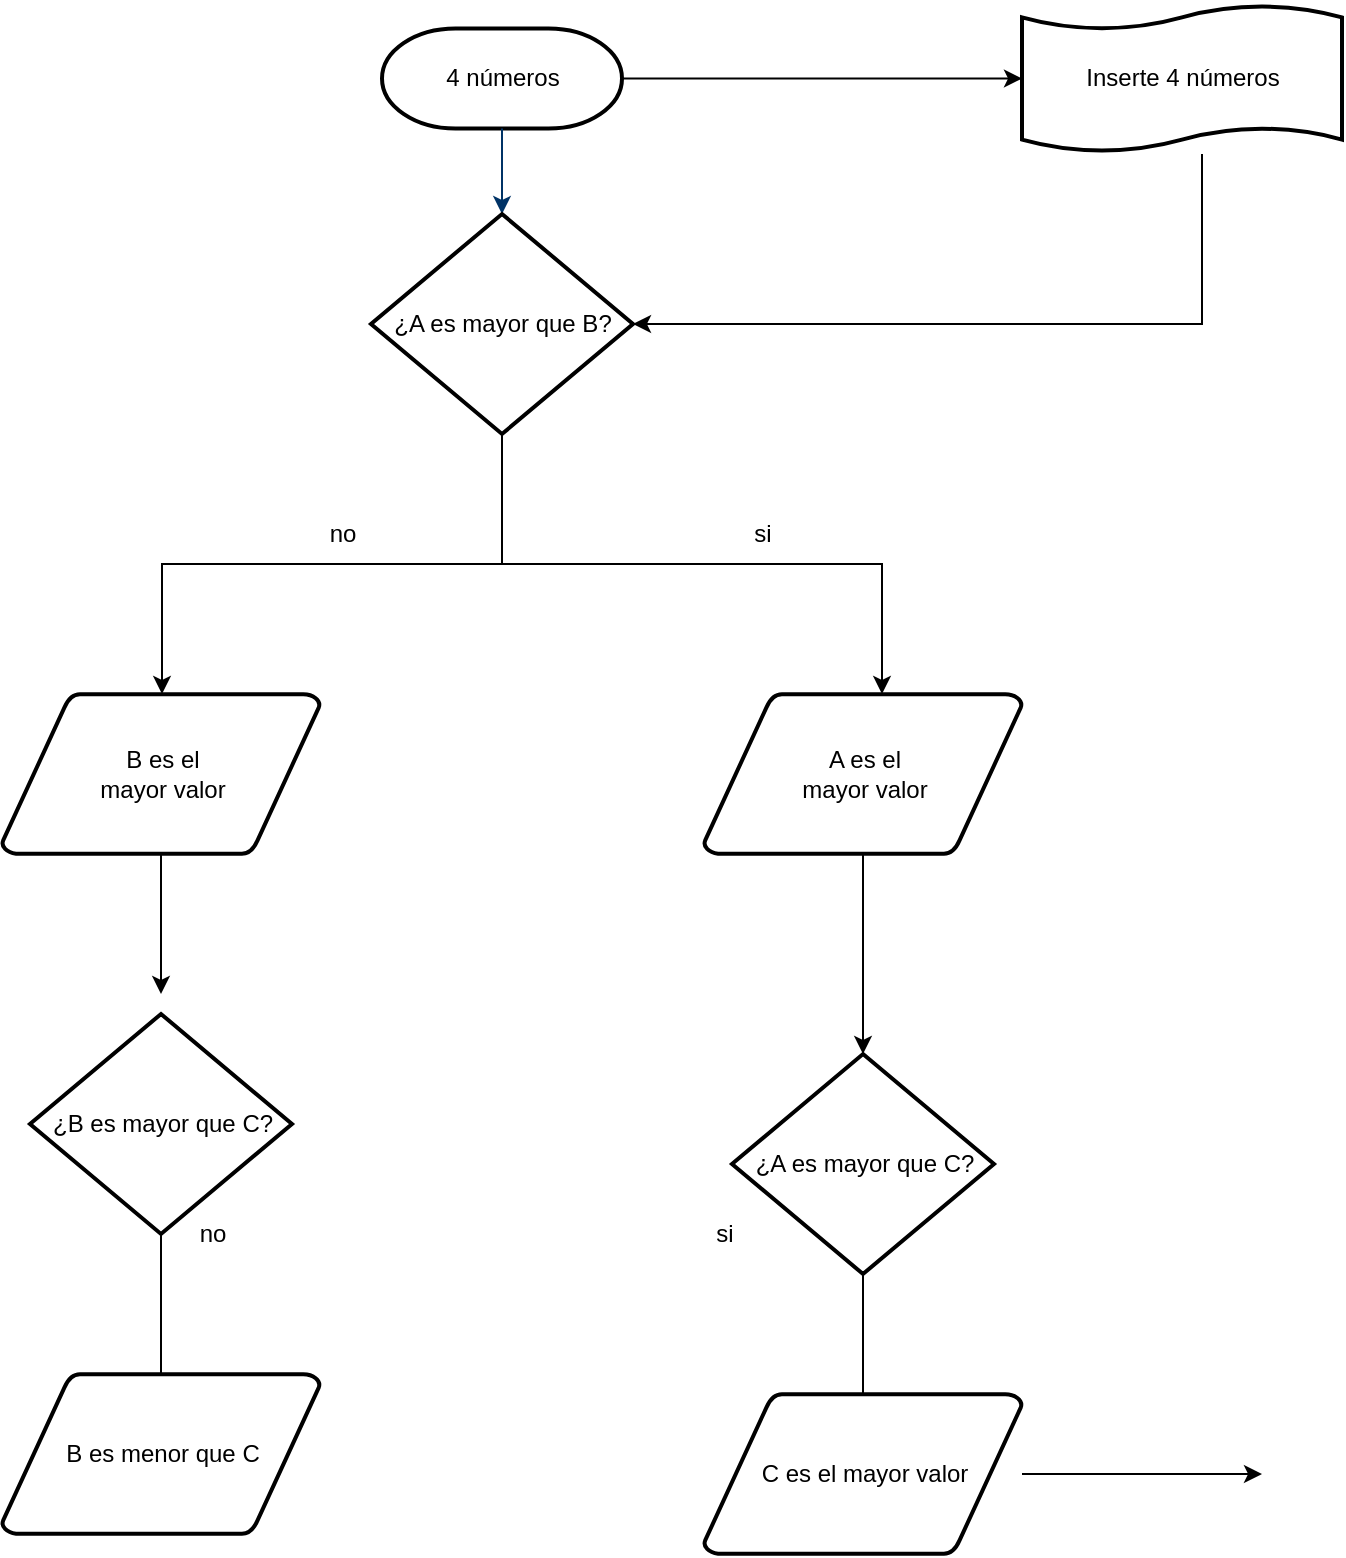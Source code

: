 <mxfile version="14.8.6" type="github">
  <diagram id="6a731a19-8d31-9384-78a2-239565b7b9f0" name="Page-1">
    <mxGraphModel dx="1102" dy="582" grid="1" gridSize="10" guides="1" tooltips="1" connect="1" arrows="1" fold="1" page="1" pageScale="1" pageWidth="1169" pageHeight="827" background="none" math="0" shadow="0">
      <root>
        <mxCell id="0" />
        <mxCell id="1" parent="0" />
        <mxCell id="Qji0fQT8KlFjXD-Nhhgz-63" style="edgeStyle=orthogonalEdgeStyle;rounded=0;orthogonalLoop=1;jettySize=auto;html=1;entryX=0;entryY=0.5;entryDx=0;entryDy=0;entryPerimeter=0;" parent="1" source="2" target="Qji0fQT8KlFjXD-Nhhgz-61" edge="1">
          <mxGeometry relative="1" as="geometry">
            <mxPoint x="540" y="75" as="targetPoint" />
            <Array as="points" />
          </mxGeometry>
        </mxCell>
        <mxCell id="2" value="4 números" style="shape=mxgraph.flowchart.terminator;strokeWidth=2;gradientColor=none;gradientDirection=north;fontStyle=0;html=1;" parent="1" vertex="1">
          <mxGeometry x="430" y="17.25" width="120" height="50" as="geometry" />
        </mxCell>
        <mxCell id="OtSviozJsyXXDsPEmVLP-17" style="edgeStyle=orthogonalEdgeStyle;rounded=0;orthogonalLoop=1;jettySize=auto;html=1;" edge="1" parent="1" source="5">
          <mxGeometry relative="1" as="geometry">
            <mxPoint x="670.5" y="530" as="targetPoint" />
          </mxGeometry>
        </mxCell>
        <mxCell id="5" value="A es el&lt;br&gt;mayor valor" style="shape=mxgraph.flowchart.data;strokeWidth=2;gradientColor=none;gradientDirection=north;fontStyle=0;html=1;" parent="1" vertex="1">
          <mxGeometry x="591" y="350" width="159" height="80" as="geometry" />
        </mxCell>
        <mxCell id="7" style="fontStyle=1;strokeColor=#003366;strokeWidth=1;html=1;entryX=0.5;entryY=0;entryDx=0;entryDy=0;entryPerimeter=0;" parent="1" source="2" target="Qji0fQT8KlFjXD-Nhhgz-118" edge="1">
          <mxGeometry relative="1" as="geometry">
            <mxPoint x="320" y="130" as="targetPoint" />
          </mxGeometry>
        </mxCell>
        <mxCell id="17" value="" style="edgeStyle=elbowEdgeStyle;elbow=horizontal;fontStyle=1;strokeColor=#003366;strokeWidth=1;html=1;" parent="1" edge="1">
          <mxGeometry width="100" height="100" as="geometry">
            <mxPoint x="320" y="590" as="sourcePoint" />
            <mxPoint x="320" y="590" as="targetPoint" />
          </mxGeometry>
        </mxCell>
        <mxCell id="Rel6BRhe7knYYNxnZ5wF-57" style="edgeStyle=orthogonalEdgeStyle;rounded=0;orthogonalLoop=1;jettySize=auto;html=1;entryX=1;entryY=0.5;entryDx=0;entryDy=0;entryPerimeter=0;" parent="1" source="Qji0fQT8KlFjXD-Nhhgz-61" target="Qji0fQT8KlFjXD-Nhhgz-118" edge="1">
          <mxGeometry relative="1" as="geometry">
            <mxPoint x="400" y="180" as="targetPoint" />
            <Array as="points">
              <mxPoint x="840" y="165" />
            </Array>
          </mxGeometry>
        </mxCell>
        <mxCell id="Qji0fQT8KlFjXD-Nhhgz-61" value="Inserte 4 números" style="shape=mxgraph.flowchart.paper_tape;strokeWidth=2;gradientColor=none;gradientDirection=north;fontStyle=0;html=1;" parent="1" vertex="1">
          <mxGeometry x="750" y="4.5" width="160" height="75.5" as="geometry" />
        </mxCell>
        <mxCell id="Rel6BRhe7knYYNxnZ5wF-60" style="edgeStyle=orthogonalEdgeStyle;rounded=0;orthogonalLoop=1;jettySize=auto;html=1;exitX=0.5;exitY=1;exitDx=0;exitDy=0;exitPerimeter=0;" parent="1" source="Qji0fQT8KlFjXD-Nhhgz-118" edge="1">
          <mxGeometry relative="1" as="geometry">
            <mxPoint x="320" y="350" as="targetPoint" />
            <mxPoint x="316" y="285" as="sourcePoint" />
            <Array as="points">
              <mxPoint x="490" y="285" />
              <mxPoint x="320" y="285" />
            </Array>
          </mxGeometry>
        </mxCell>
        <mxCell id="Rel6BRhe7knYYNxnZ5wF-61" style="edgeStyle=orthogonalEdgeStyle;rounded=0;orthogonalLoop=1;jettySize=auto;html=1;" parent="1" source="Qji0fQT8KlFjXD-Nhhgz-118" edge="1">
          <mxGeometry relative="1" as="geometry">
            <mxPoint x="680" y="350" as="targetPoint" />
            <Array as="points">
              <mxPoint x="490" y="285" />
              <mxPoint x="680" y="285" />
              <mxPoint x="680" y="350" />
            </Array>
          </mxGeometry>
        </mxCell>
        <mxCell id="Qji0fQT8KlFjXD-Nhhgz-118" value="¿A es mayor que B?" style="shape=mxgraph.flowchart.decision;strokeWidth=2;gradientColor=none;gradientDirection=north;fontStyle=0;html=1;" parent="1" vertex="1">
          <mxGeometry x="424.5" y="110" width="131" height="110" as="geometry" />
        </mxCell>
        <mxCell id="Rel6BRhe7knYYNxnZ5wF-62" value="no" style="text;html=1;align=center;verticalAlign=middle;resizable=0;points=[];autosize=1;strokeColor=none;" parent="1" vertex="1">
          <mxGeometry x="394.5" y="260" width="30" height="20" as="geometry" />
        </mxCell>
        <mxCell id="Rel6BRhe7knYYNxnZ5wF-63" value="si" style="text;html=1;align=center;verticalAlign=middle;resizable=0;points=[];autosize=1;strokeColor=none;" parent="1" vertex="1">
          <mxGeometry x="610" y="260" width="20" height="20" as="geometry" />
        </mxCell>
        <mxCell id="OtSviozJsyXXDsPEmVLP-20" style="edgeStyle=orthogonalEdgeStyle;rounded=0;orthogonalLoop=1;jettySize=auto;html=1;" edge="1" parent="1" source="Rel6BRhe7knYYNxnZ5wF-64">
          <mxGeometry relative="1" as="geometry">
            <mxPoint x="319.5" y="500" as="targetPoint" />
          </mxGeometry>
        </mxCell>
        <mxCell id="Rel6BRhe7knYYNxnZ5wF-64" value="B es el&lt;br&gt;mayor valor" style="shape=mxgraph.flowchart.data;strokeWidth=2;gradientColor=none;gradientDirection=north;fontStyle=0;html=1;" parent="1" vertex="1">
          <mxGeometry x="240" y="350" width="159" height="80" as="geometry" />
        </mxCell>
        <mxCell id="OtSviozJsyXXDsPEmVLP-31" style="edgeStyle=orthogonalEdgeStyle;rounded=0;orthogonalLoop=1;jettySize=auto;html=1;" edge="1" parent="1" source="OtSviozJsyXXDsPEmVLP-18">
          <mxGeometry relative="1" as="geometry">
            <mxPoint x="670.5" y="740" as="targetPoint" />
          </mxGeometry>
        </mxCell>
        <mxCell id="OtSviozJsyXXDsPEmVLP-18" value="¿A es mayor que C?" style="shape=mxgraph.flowchart.decision;strokeWidth=2;gradientColor=none;gradientDirection=north;fontStyle=0;html=1;" vertex="1" parent="1">
          <mxGeometry x="605" y="530" width="131" height="110" as="geometry" />
        </mxCell>
        <mxCell id="OtSviozJsyXXDsPEmVLP-30" style="edgeStyle=orthogonalEdgeStyle;rounded=0;orthogonalLoop=1;jettySize=auto;html=1;" edge="1" parent="1" source="OtSviozJsyXXDsPEmVLP-19">
          <mxGeometry relative="1" as="geometry">
            <mxPoint x="319.5" y="710" as="targetPoint" />
          </mxGeometry>
        </mxCell>
        <mxCell id="OtSviozJsyXXDsPEmVLP-19" value="¿B es mayor que C?" style="shape=mxgraph.flowchart.decision;strokeWidth=2;gradientColor=none;gradientDirection=north;fontStyle=0;html=1;" vertex="1" parent="1">
          <mxGeometry x="254" y="510" width="131" height="110" as="geometry" />
        </mxCell>
        <mxCell id="OtSviozJsyXXDsPEmVLP-24" value="si" style="text;html=1;align=center;verticalAlign=middle;resizable=0;points=[];autosize=1;strokeColor=none;" vertex="1" parent="1">
          <mxGeometry x="591" y="610" width="20" height="20" as="geometry" />
        </mxCell>
        <mxCell id="OtSviozJsyXXDsPEmVLP-35" style="edgeStyle=orthogonalEdgeStyle;rounded=0;orthogonalLoop=1;jettySize=auto;html=1;" edge="1" parent="1" source="OtSviozJsyXXDsPEmVLP-32">
          <mxGeometry relative="1" as="geometry">
            <mxPoint x="870" y="740" as="targetPoint" />
          </mxGeometry>
        </mxCell>
        <mxCell id="OtSviozJsyXXDsPEmVLP-32" value="C es el mayor valor" style="shape=mxgraph.flowchart.data;strokeWidth=2;gradientColor=none;gradientDirection=north;fontStyle=0;html=1;" vertex="1" parent="1">
          <mxGeometry x="591" y="700" width="159" height="80" as="geometry" />
        </mxCell>
        <mxCell id="OtSviozJsyXXDsPEmVLP-33" value="B es menor que C" style="shape=mxgraph.flowchart.data;strokeWidth=2;gradientColor=none;gradientDirection=north;fontStyle=0;html=1;" vertex="1" parent="1">
          <mxGeometry x="240" y="690" width="159" height="80" as="geometry" />
        </mxCell>
        <mxCell id="OtSviozJsyXXDsPEmVLP-34" value="no" style="text;html=1;align=center;verticalAlign=middle;resizable=0;points=[];autosize=1;strokeColor=none;" vertex="1" parent="1">
          <mxGeometry x="330" y="610" width="30" height="20" as="geometry" />
        </mxCell>
      </root>
    </mxGraphModel>
  </diagram>
</mxfile>
